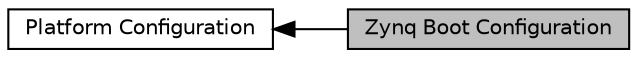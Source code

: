 digraph "Zynq Boot Configuration"
{
  edge [fontname="Helvetica",fontsize="10",labelfontname="Helvetica",labelfontsize="10"];
  node [fontname="Helvetica",fontsize="10",shape=record];
  rankdir=LR;
  Node0 [label="Zynq Boot Configuration",height=0.2,width=0.4,color="black", fillcolor="grey75", style="filled", fontcolor="black"];
  Node1 [label="Platform Configuration",height=0.2,width=0.4,color="black", fillcolor="white", style="filled",URL="$group___s_d___platform.html",tooltip="Platform specific board level configuration and control. "];
  Node1->Node0 [shape=plaintext, dir="back", style="solid"];
}
